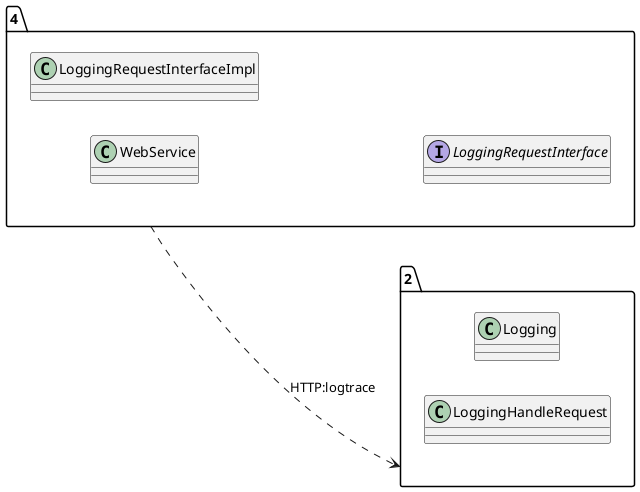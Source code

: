 @startuml 
allow_mixing
left to right direction
package "4"{
class WebService
class LoggingRequestInterfaceImpl
interface LoggingRequestInterface

}
package "2"{
class Logging
class LoggingHandleRequest

}
"4" ..> "2":HTTP:logtrace
@enduml